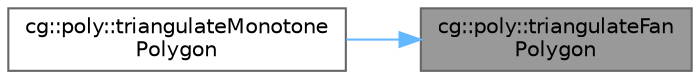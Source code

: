 digraph "cg::poly::triangulateFanPolygon"
{
 // LATEX_PDF_SIZE
  bgcolor="transparent";
  edge [fontname=Helvetica,fontsize=10,labelfontname=Helvetica,labelfontsize=10];
  node [fontname=Helvetica,fontsize=10,shape=box,height=0.2,width=0.4];
  rankdir="RL";
  Node1 [id="Node000001",label="cg::poly::triangulateFan\lPolygon",height=0.2,width=0.4,color="gray40", fillcolor="grey60", style="filled", fontcolor="black",tooltip=" "];
  Node1 -> Node2 [id="edge1_Node000001_Node000002",dir="back",color="steelblue1",style="solid",tooltip=" "];
  Node2 [id="Node000002",label="cg::poly::triangulateMonotone\lPolygon",height=0.2,width=0.4,color="grey40", fillcolor="white", style="filled",URL="$namespacecg_1_1poly.html#a5c3e21f22e899350dae7da334aa9ce32",tooltip=" "];
}
